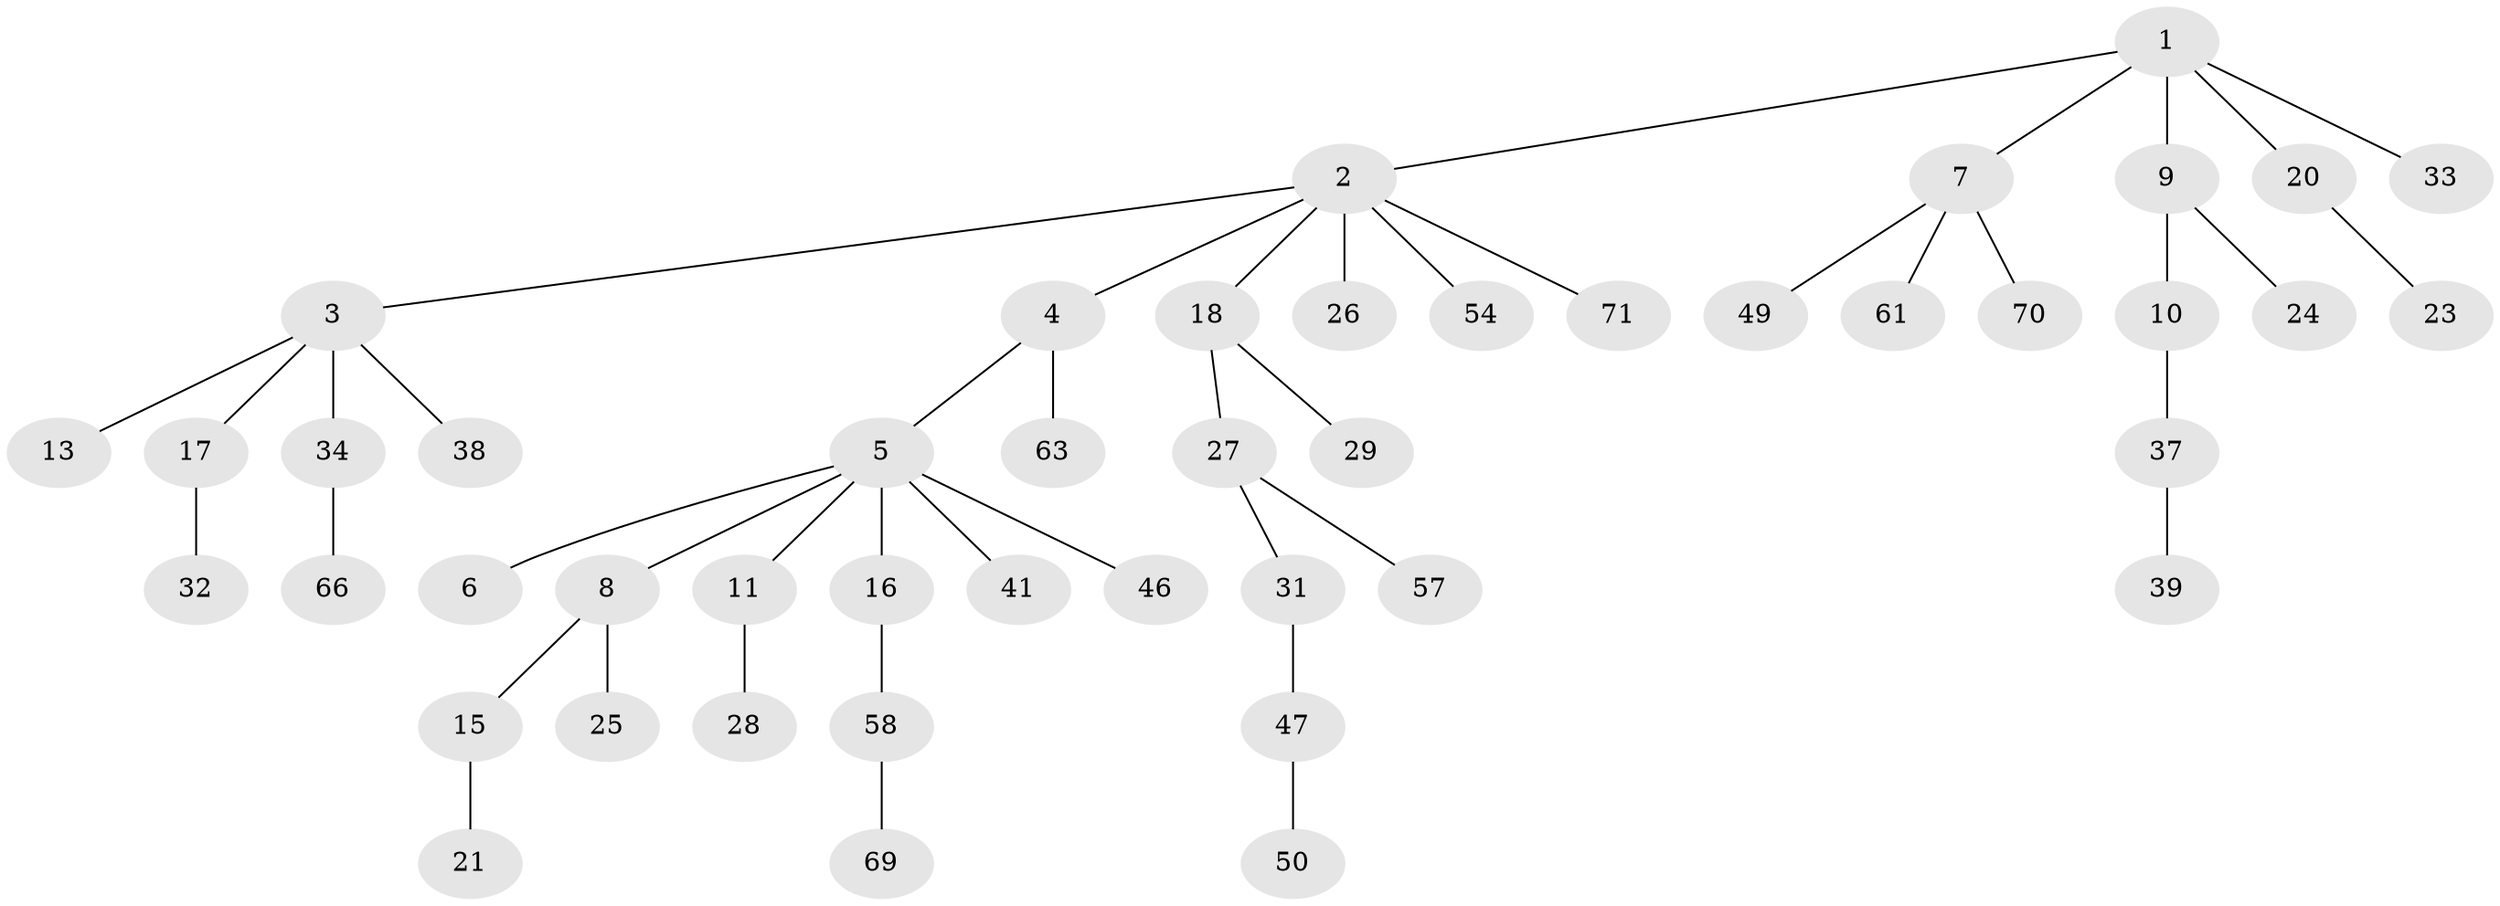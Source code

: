 // Generated by graph-tools (version 1.1) at 2025/24/03/03/25 07:24:09]
// undirected, 46 vertices, 45 edges
graph export_dot {
graph [start="1"]
  node [color=gray90,style=filled];
  1;
  2 [super="+22"];
  3 [super="+12"];
  4;
  5 [super="+19"];
  6 [super="+53"];
  7 [super="+14"];
  8;
  9 [super="+64"];
  10 [super="+67"];
  11 [super="+51"];
  13;
  15 [super="+40"];
  16 [super="+30"];
  17 [super="+52"];
  18;
  20 [super="+36"];
  21 [super="+42"];
  23 [super="+48"];
  24;
  25 [super="+55"];
  26;
  27 [super="+45"];
  28 [super="+35"];
  29;
  31 [super="+60"];
  32 [super="+65"];
  33 [super="+62"];
  34 [super="+59"];
  37;
  38;
  39 [super="+44"];
  41 [super="+43"];
  46;
  47;
  49;
  50 [super="+56"];
  54;
  57;
  58;
  61;
  63 [super="+68"];
  66;
  69;
  70;
  71;
  1 -- 2;
  1 -- 7;
  1 -- 9;
  1 -- 20;
  1 -- 33;
  2 -- 3;
  2 -- 4;
  2 -- 18;
  2 -- 54;
  2 -- 71;
  2 -- 26;
  3 -- 17;
  3 -- 34;
  3 -- 13;
  3 -- 38;
  4 -- 5;
  4 -- 63;
  5 -- 6;
  5 -- 8;
  5 -- 11;
  5 -- 16;
  5 -- 41;
  5 -- 46;
  7 -- 49;
  7 -- 70;
  7 -- 61;
  8 -- 15;
  8 -- 25;
  9 -- 10;
  9 -- 24;
  10 -- 37;
  11 -- 28;
  15 -- 21;
  16 -- 58;
  17 -- 32;
  18 -- 27;
  18 -- 29;
  20 -- 23;
  27 -- 31;
  27 -- 57;
  31 -- 47;
  34 -- 66;
  37 -- 39;
  47 -- 50;
  58 -- 69;
}
